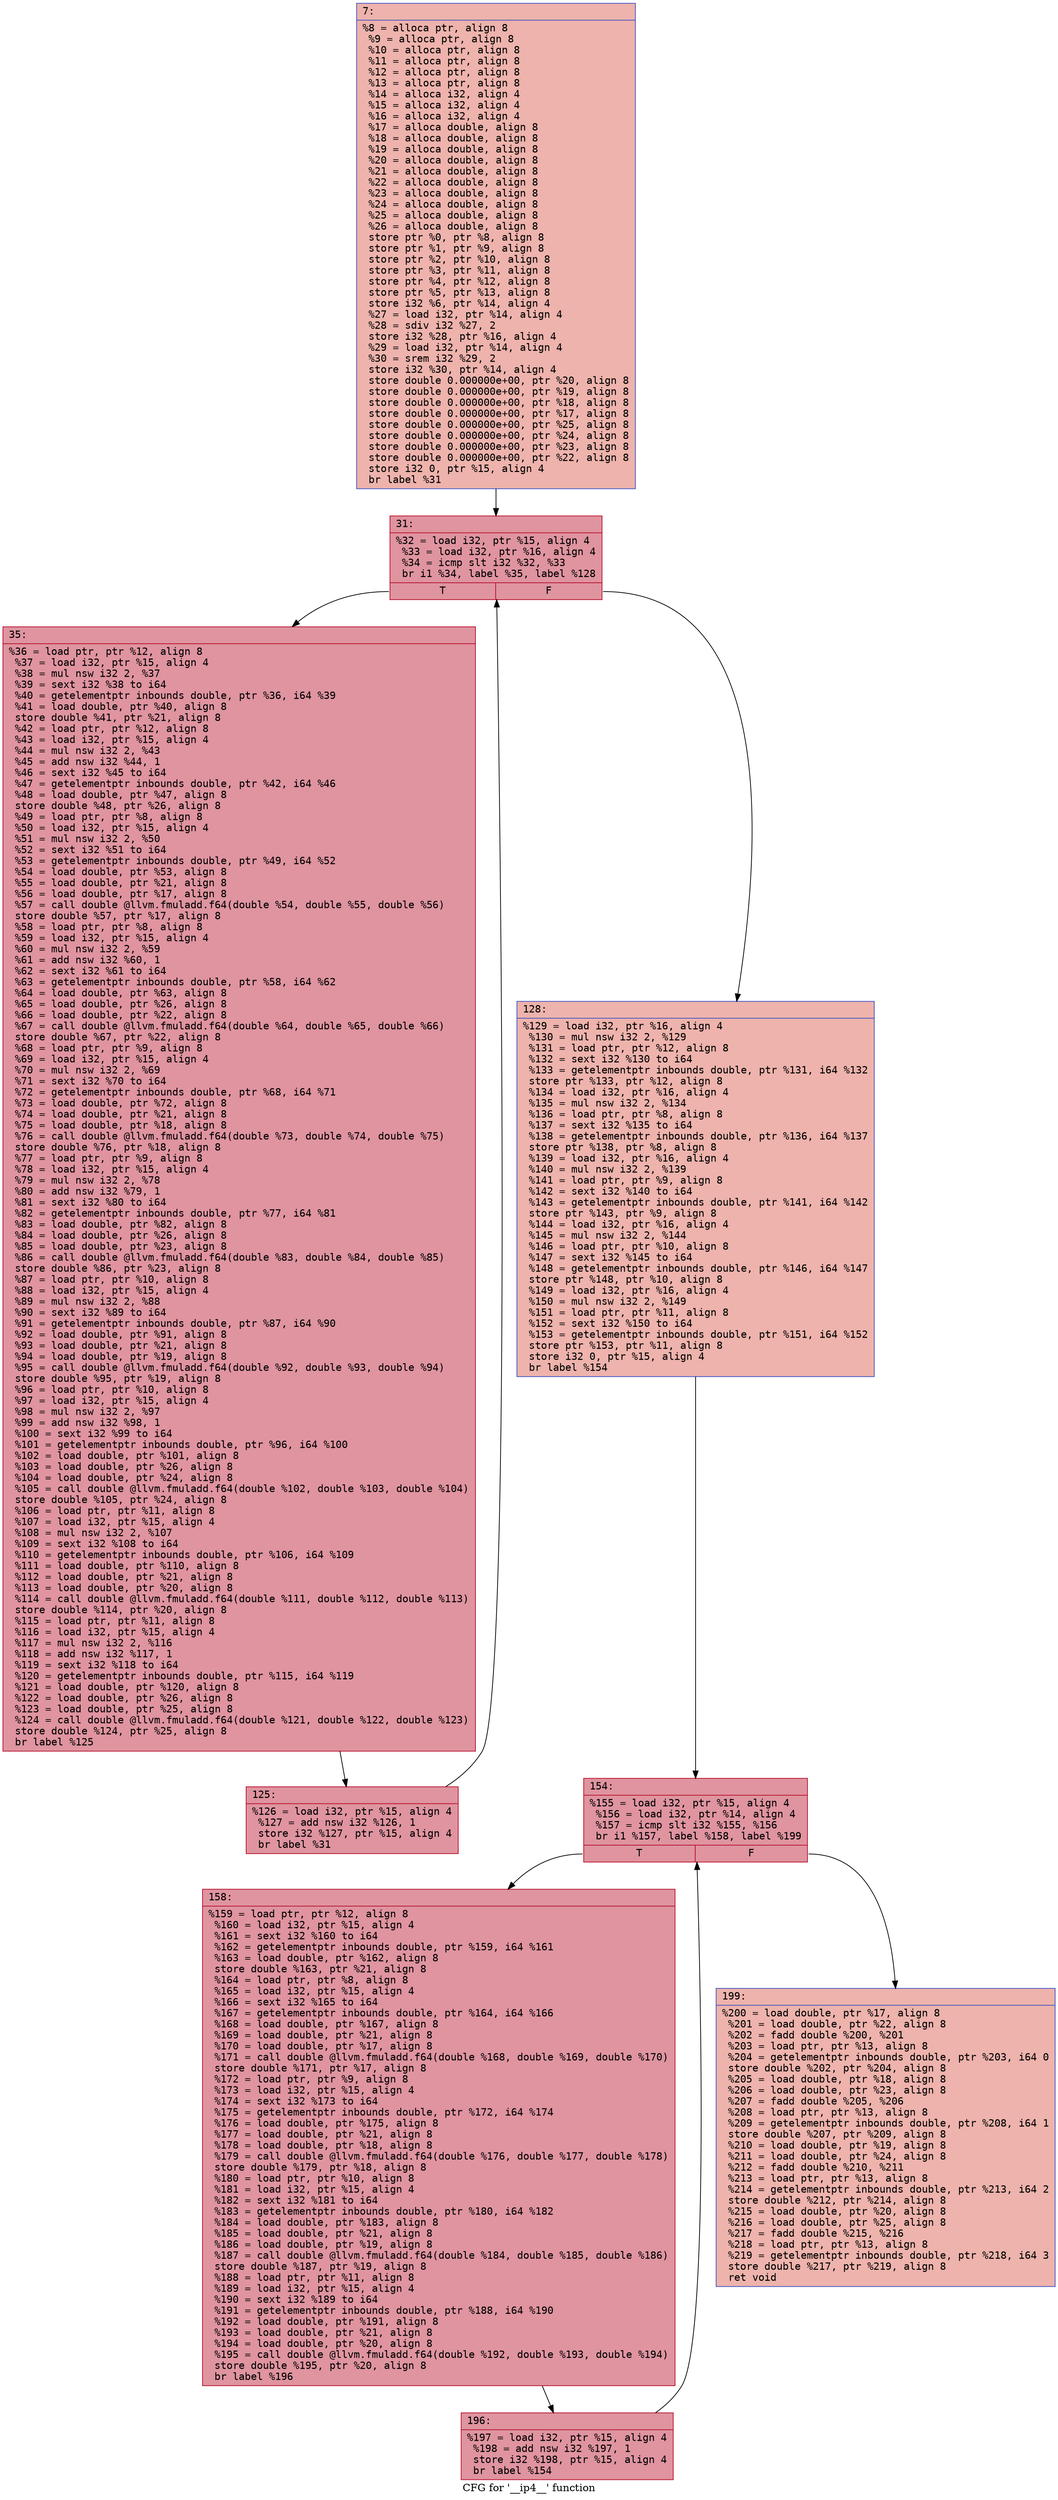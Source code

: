 digraph "CFG for '__ip4__' function" {
	label="CFG for '__ip4__' function";

	Node0x60000046ab70 [shape=record,color="#3d50c3ff", style=filled, fillcolor="#d6524470" fontname="Courier",label="{7:\l|  %8 = alloca ptr, align 8\l  %9 = alloca ptr, align 8\l  %10 = alloca ptr, align 8\l  %11 = alloca ptr, align 8\l  %12 = alloca ptr, align 8\l  %13 = alloca ptr, align 8\l  %14 = alloca i32, align 4\l  %15 = alloca i32, align 4\l  %16 = alloca i32, align 4\l  %17 = alloca double, align 8\l  %18 = alloca double, align 8\l  %19 = alloca double, align 8\l  %20 = alloca double, align 8\l  %21 = alloca double, align 8\l  %22 = alloca double, align 8\l  %23 = alloca double, align 8\l  %24 = alloca double, align 8\l  %25 = alloca double, align 8\l  %26 = alloca double, align 8\l  store ptr %0, ptr %8, align 8\l  store ptr %1, ptr %9, align 8\l  store ptr %2, ptr %10, align 8\l  store ptr %3, ptr %11, align 8\l  store ptr %4, ptr %12, align 8\l  store ptr %5, ptr %13, align 8\l  store i32 %6, ptr %14, align 4\l  %27 = load i32, ptr %14, align 4\l  %28 = sdiv i32 %27, 2\l  store i32 %28, ptr %16, align 4\l  %29 = load i32, ptr %14, align 4\l  %30 = srem i32 %29, 2\l  store i32 %30, ptr %14, align 4\l  store double 0.000000e+00, ptr %20, align 8\l  store double 0.000000e+00, ptr %19, align 8\l  store double 0.000000e+00, ptr %18, align 8\l  store double 0.000000e+00, ptr %17, align 8\l  store double 0.000000e+00, ptr %25, align 8\l  store double 0.000000e+00, ptr %24, align 8\l  store double 0.000000e+00, ptr %23, align 8\l  store double 0.000000e+00, ptr %22, align 8\l  store i32 0, ptr %15, align 4\l  br label %31\l}"];
	Node0x60000046ab70 -> Node0x60000046abc0[tooltip="7 -> 31\nProbability 100.00%" ];
	Node0x60000046abc0 [shape=record,color="#b70d28ff", style=filled, fillcolor="#b70d2870" fontname="Courier",label="{31:\l|  %32 = load i32, ptr %15, align 4\l  %33 = load i32, ptr %16, align 4\l  %34 = icmp slt i32 %32, %33\l  br i1 %34, label %35, label %128\l|{<s0>T|<s1>F}}"];
	Node0x60000046abc0:s0 -> Node0x60000046ac10[tooltip="31 -> 35\nProbability 96.88%" ];
	Node0x60000046abc0:s1 -> Node0x60000046acb0[tooltip="31 -> 128\nProbability 3.12%" ];
	Node0x60000046ac10 [shape=record,color="#b70d28ff", style=filled, fillcolor="#b70d2870" fontname="Courier",label="{35:\l|  %36 = load ptr, ptr %12, align 8\l  %37 = load i32, ptr %15, align 4\l  %38 = mul nsw i32 2, %37\l  %39 = sext i32 %38 to i64\l  %40 = getelementptr inbounds double, ptr %36, i64 %39\l  %41 = load double, ptr %40, align 8\l  store double %41, ptr %21, align 8\l  %42 = load ptr, ptr %12, align 8\l  %43 = load i32, ptr %15, align 4\l  %44 = mul nsw i32 2, %43\l  %45 = add nsw i32 %44, 1\l  %46 = sext i32 %45 to i64\l  %47 = getelementptr inbounds double, ptr %42, i64 %46\l  %48 = load double, ptr %47, align 8\l  store double %48, ptr %26, align 8\l  %49 = load ptr, ptr %8, align 8\l  %50 = load i32, ptr %15, align 4\l  %51 = mul nsw i32 2, %50\l  %52 = sext i32 %51 to i64\l  %53 = getelementptr inbounds double, ptr %49, i64 %52\l  %54 = load double, ptr %53, align 8\l  %55 = load double, ptr %21, align 8\l  %56 = load double, ptr %17, align 8\l  %57 = call double @llvm.fmuladd.f64(double %54, double %55, double %56)\l  store double %57, ptr %17, align 8\l  %58 = load ptr, ptr %8, align 8\l  %59 = load i32, ptr %15, align 4\l  %60 = mul nsw i32 2, %59\l  %61 = add nsw i32 %60, 1\l  %62 = sext i32 %61 to i64\l  %63 = getelementptr inbounds double, ptr %58, i64 %62\l  %64 = load double, ptr %63, align 8\l  %65 = load double, ptr %26, align 8\l  %66 = load double, ptr %22, align 8\l  %67 = call double @llvm.fmuladd.f64(double %64, double %65, double %66)\l  store double %67, ptr %22, align 8\l  %68 = load ptr, ptr %9, align 8\l  %69 = load i32, ptr %15, align 4\l  %70 = mul nsw i32 2, %69\l  %71 = sext i32 %70 to i64\l  %72 = getelementptr inbounds double, ptr %68, i64 %71\l  %73 = load double, ptr %72, align 8\l  %74 = load double, ptr %21, align 8\l  %75 = load double, ptr %18, align 8\l  %76 = call double @llvm.fmuladd.f64(double %73, double %74, double %75)\l  store double %76, ptr %18, align 8\l  %77 = load ptr, ptr %9, align 8\l  %78 = load i32, ptr %15, align 4\l  %79 = mul nsw i32 2, %78\l  %80 = add nsw i32 %79, 1\l  %81 = sext i32 %80 to i64\l  %82 = getelementptr inbounds double, ptr %77, i64 %81\l  %83 = load double, ptr %82, align 8\l  %84 = load double, ptr %26, align 8\l  %85 = load double, ptr %23, align 8\l  %86 = call double @llvm.fmuladd.f64(double %83, double %84, double %85)\l  store double %86, ptr %23, align 8\l  %87 = load ptr, ptr %10, align 8\l  %88 = load i32, ptr %15, align 4\l  %89 = mul nsw i32 2, %88\l  %90 = sext i32 %89 to i64\l  %91 = getelementptr inbounds double, ptr %87, i64 %90\l  %92 = load double, ptr %91, align 8\l  %93 = load double, ptr %21, align 8\l  %94 = load double, ptr %19, align 8\l  %95 = call double @llvm.fmuladd.f64(double %92, double %93, double %94)\l  store double %95, ptr %19, align 8\l  %96 = load ptr, ptr %10, align 8\l  %97 = load i32, ptr %15, align 4\l  %98 = mul nsw i32 2, %97\l  %99 = add nsw i32 %98, 1\l  %100 = sext i32 %99 to i64\l  %101 = getelementptr inbounds double, ptr %96, i64 %100\l  %102 = load double, ptr %101, align 8\l  %103 = load double, ptr %26, align 8\l  %104 = load double, ptr %24, align 8\l  %105 = call double @llvm.fmuladd.f64(double %102, double %103, double %104)\l  store double %105, ptr %24, align 8\l  %106 = load ptr, ptr %11, align 8\l  %107 = load i32, ptr %15, align 4\l  %108 = mul nsw i32 2, %107\l  %109 = sext i32 %108 to i64\l  %110 = getelementptr inbounds double, ptr %106, i64 %109\l  %111 = load double, ptr %110, align 8\l  %112 = load double, ptr %21, align 8\l  %113 = load double, ptr %20, align 8\l  %114 = call double @llvm.fmuladd.f64(double %111, double %112, double %113)\l  store double %114, ptr %20, align 8\l  %115 = load ptr, ptr %11, align 8\l  %116 = load i32, ptr %15, align 4\l  %117 = mul nsw i32 2, %116\l  %118 = add nsw i32 %117, 1\l  %119 = sext i32 %118 to i64\l  %120 = getelementptr inbounds double, ptr %115, i64 %119\l  %121 = load double, ptr %120, align 8\l  %122 = load double, ptr %26, align 8\l  %123 = load double, ptr %25, align 8\l  %124 = call double @llvm.fmuladd.f64(double %121, double %122, double %123)\l  store double %124, ptr %25, align 8\l  br label %125\l}"];
	Node0x60000046ac10 -> Node0x60000046ac60[tooltip="35 -> 125\nProbability 100.00%" ];
	Node0x60000046ac60 [shape=record,color="#b70d28ff", style=filled, fillcolor="#b70d2870" fontname="Courier",label="{125:\l|  %126 = load i32, ptr %15, align 4\l  %127 = add nsw i32 %126, 1\l  store i32 %127, ptr %15, align 4\l  br label %31\l}"];
	Node0x60000046ac60 -> Node0x60000046abc0[tooltip="125 -> 31\nProbability 100.00%" ];
	Node0x60000046acb0 [shape=record,color="#3d50c3ff", style=filled, fillcolor="#d6524470" fontname="Courier",label="{128:\l|  %129 = load i32, ptr %16, align 4\l  %130 = mul nsw i32 2, %129\l  %131 = load ptr, ptr %12, align 8\l  %132 = sext i32 %130 to i64\l  %133 = getelementptr inbounds double, ptr %131, i64 %132\l  store ptr %133, ptr %12, align 8\l  %134 = load i32, ptr %16, align 4\l  %135 = mul nsw i32 2, %134\l  %136 = load ptr, ptr %8, align 8\l  %137 = sext i32 %135 to i64\l  %138 = getelementptr inbounds double, ptr %136, i64 %137\l  store ptr %138, ptr %8, align 8\l  %139 = load i32, ptr %16, align 4\l  %140 = mul nsw i32 2, %139\l  %141 = load ptr, ptr %9, align 8\l  %142 = sext i32 %140 to i64\l  %143 = getelementptr inbounds double, ptr %141, i64 %142\l  store ptr %143, ptr %9, align 8\l  %144 = load i32, ptr %16, align 4\l  %145 = mul nsw i32 2, %144\l  %146 = load ptr, ptr %10, align 8\l  %147 = sext i32 %145 to i64\l  %148 = getelementptr inbounds double, ptr %146, i64 %147\l  store ptr %148, ptr %10, align 8\l  %149 = load i32, ptr %16, align 4\l  %150 = mul nsw i32 2, %149\l  %151 = load ptr, ptr %11, align 8\l  %152 = sext i32 %150 to i64\l  %153 = getelementptr inbounds double, ptr %151, i64 %152\l  store ptr %153, ptr %11, align 8\l  store i32 0, ptr %15, align 4\l  br label %154\l}"];
	Node0x60000046acb0 -> Node0x60000046ad00[tooltip="128 -> 154\nProbability 100.00%" ];
	Node0x60000046ad00 [shape=record,color="#b70d28ff", style=filled, fillcolor="#b70d2870" fontname="Courier",label="{154:\l|  %155 = load i32, ptr %15, align 4\l  %156 = load i32, ptr %14, align 4\l  %157 = icmp slt i32 %155, %156\l  br i1 %157, label %158, label %199\l|{<s0>T|<s1>F}}"];
	Node0x60000046ad00:s0 -> Node0x60000046ad50[tooltip="154 -> 158\nProbability 96.88%" ];
	Node0x60000046ad00:s1 -> Node0x60000046adf0[tooltip="154 -> 199\nProbability 3.12%" ];
	Node0x60000046ad50 [shape=record,color="#b70d28ff", style=filled, fillcolor="#b70d2870" fontname="Courier",label="{158:\l|  %159 = load ptr, ptr %12, align 8\l  %160 = load i32, ptr %15, align 4\l  %161 = sext i32 %160 to i64\l  %162 = getelementptr inbounds double, ptr %159, i64 %161\l  %163 = load double, ptr %162, align 8\l  store double %163, ptr %21, align 8\l  %164 = load ptr, ptr %8, align 8\l  %165 = load i32, ptr %15, align 4\l  %166 = sext i32 %165 to i64\l  %167 = getelementptr inbounds double, ptr %164, i64 %166\l  %168 = load double, ptr %167, align 8\l  %169 = load double, ptr %21, align 8\l  %170 = load double, ptr %17, align 8\l  %171 = call double @llvm.fmuladd.f64(double %168, double %169, double %170)\l  store double %171, ptr %17, align 8\l  %172 = load ptr, ptr %9, align 8\l  %173 = load i32, ptr %15, align 4\l  %174 = sext i32 %173 to i64\l  %175 = getelementptr inbounds double, ptr %172, i64 %174\l  %176 = load double, ptr %175, align 8\l  %177 = load double, ptr %21, align 8\l  %178 = load double, ptr %18, align 8\l  %179 = call double @llvm.fmuladd.f64(double %176, double %177, double %178)\l  store double %179, ptr %18, align 8\l  %180 = load ptr, ptr %10, align 8\l  %181 = load i32, ptr %15, align 4\l  %182 = sext i32 %181 to i64\l  %183 = getelementptr inbounds double, ptr %180, i64 %182\l  %184 = load double, ptr %183, align 8\l  %185 = load double, ptr %21, align 8\l  %186 = load double, ptr %19, align 8\l  %187 = call double @llvm.fmuladd.f64(double %184, double %185, double %186)\l  store double %187, ptr %19, align 8\l  %188 = load ptr, ptr %11, align 8\l  %189 = load i32, ptr %15, align 4\l  %190 = sext i32 %189 to i64\l  %191 = getelementptr inbounds double, ptr %188, i64 %190\l  %192 = load double, ptr %191, align 8\l  %193 = load double, ptr %21, align 8\l  %194 = load double, ptr %20, align 8\l  %195 = call double @llvm.fmuladd.f64(double %192, double %193, double %194)\l  store double %195, ptr %20, align 8\l  br label %196\l}"];
	Node0x60000046ad50 -> Node0x60000046ada0[tooltip="158 -> 196\nProbability 100.00%" ];
	Node0x60000046ada0 [shape=record,color="#b70d28ff", style=filled, fillcolor="#b70d2870" fontname="Courier",label="{196:\l|  %197 = load i32, ptr %15, align 4\l  %198 = add nsw i32 %197, 1\l  store i32 %198, ptr %15, align 4\l  br label %154\l}"];
	Node0x60000046ada0 -> Node0x60000046ad00[tooltip="196 -> 154\nProbability 100.00%" ];
	Node0x60000046adf0 [shape=record,color="#3d50c3ff", style=filled, fillcolor="#d6524470" fontname="Courier",label="{199:\l|  %200 = load double, ptr %17, align 8\l  %201 = load double, ptr %22, align 8\l  %202 = fadd double %200, %201\l  %203 = load ptr, ptr %13, align 8\l  %204 = getelementptr inbounds double, ptr %203, i64 0\l  store double %202, ptr %204, align 8\l  %205 = load double, ptr %18, align 8\l  %206 = load double, ptr %23, align 8\l  %207 = fadd double %205, %206\l  %208 = load ptr, ptr %13, align 8\l  %209 = getelementptr inbounds double, ptr %208, i64 1\l  store double %207, ptr %209, align 8\l  %210 = load double, ptr %19, align 8\l  %211 = load double, ptr %24, align 8\l  %212 = fadd double %210, %211\l  %213 = load ptr, ptr %13, align 8\l  %214 = getelementptr inbounds double, ptr %213, i64 2\l  store double %212, ptr %214, align 8\l  %215 = load double, ptr %20, align 8\l  %216 = load double, ptr %25, align 8\l  %217 = fadd double %215, %216\l  %218 = load ptr, ptr %13, align 8\l  %219 = getelementptr inbounds double, ptr %218, i64 3\l  store double %217, ptr %219, align 8\l  ret void\l}"];
}
